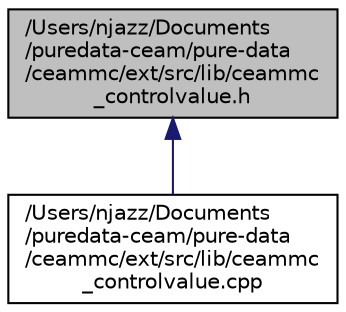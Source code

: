 digraph "/Users/njazz/Documents/puredata-ceam/pure-data/ceammc/ext/src/lib/ceammc_controlvalue.h"
{
  edge [fontname="Helvetica",fontsize="10",labelfontname="Helvetica",labelfontsize="10"];
  node [fontname="Helvetica",fontsize="10",shape=record];
  Node1 [label="/Users/njazz/Documents\l/puredata-ceam/pure-data\l/ceammc/ext/src/lib/ceammc\l_controlvalue.h",height=0.2,width=0.4,color="black", fillcolor="grey75", style="filled" fontcolor="black"];
  Node1 -> Node2 [dir="back",color="midnightblue",fontsize="10",style="solid",fontname="Helvetica"];
  Node2 [label="/Users/njazz/Documents\l/puredata-ceam/pure-data\l/ceammc/ext/src/lib/ceammc\l_controlvalue.cpp",height=0.2,width=0.4,color="black", fillcolor="white", style="filled",URL="$ceammc__controlvalue_8cpp.html"];
}
